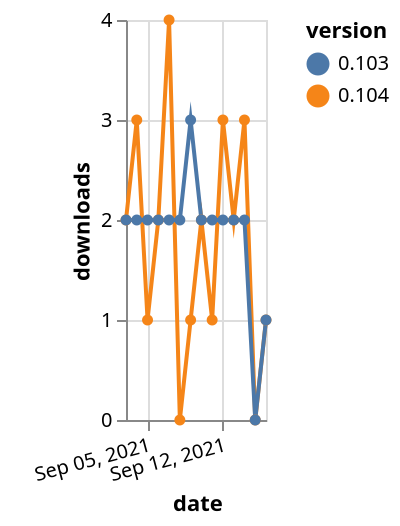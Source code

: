 {"$schema": "https://vega.github.io/schema/vega-lite/v5.json", "description": "A simple bar chart with embedded data.", "data": {"values": [{"date": "2021-09-03", "total": 257, "delta": 2, "version": "0.104"}, {"date": "2021-09-04", "total": 260, "delta": 3, "version": "0.104"}, {"date": "2021-09-05", "total": 261, "delta": 1, "version": "0.104"}, {"date": "2021-09-06", "total": 263, "delta": 2, "version": "0.104"}, {"date": "2021-09-07", "total": 267, "delta": 4, "version": "0.104"}, {"date": "2021-09-08", "total": 267, "delta": 0, "version": "0.104"}, {"date": "2021-09-09", "total": 268, "delta": 1, "version": "0.104"}, {"date": "2021-09-10", "total": 270, "delta": 2, "version": "0.104"}, {"date": "2021-09-11", "total": 271, "delta": 1, "version": "0.104"}, {"date": "2021-09-12", "total": 274, "delta": 3, "version": "0.104"}, {"date": "2021-09-13", "total": 276, "delta": 2, "version": "0.104"}, {"date": "2021-09-14", "total": 279, "delta": 3, "version": "0.104"}, {"date": "2021-09-15", "total": 279, "delta": 0, "version": "0.104"}, {"date": "2021-09-16", "total": 280, "delta": 1, "version": "0.104"}, {"date": "2021-09-03", "total": 2536, "delta": 2, "version": "0.103"}, {"date": "2021-09-04", "total": 2538, "delta": 2, "version": "0.103"}, {"date": "2021-09-05", "total": 2540, "delta": 2, "version": "0.103"}, {"date": "2021-09-06", "total": 2542, "delta": 2, "version": "0.103"}, {"date": "2021-09-07", "total": 2544, "delta": 2, "version": "0.103"}, {"date": "2021-09-08", "total": 2546, "delta": 2, "version": "0.103"}, {"date": "2021-09-09", "total": 2549, "delta": 3, "version": "0.103"}, {"date": "2021-09-10", "total": 2551, "delta": 2, "version": "0.103"}, {"date": "2021-09-11", "total": 2553, "delta": 2, "version": "0.103"}, {"date": "2021-09-12", "total": 2555, "delta": 2, "version": "0.103"}, {"date": "2021-09-13", "total": 2557, "delta": 2, "version": "0.103"}, {"date": "2021-09-14", "total": 2559, "delta": 2, "version": "0.103"}, {"date": "2021-09-15", "total": 2559, "delta": 0, "version": "0.103"}, {"date": "2021-09-16", "total": 2560, "delta": 1, "version": "0.103"}]}, "width": "container", "mark": {"type": "line", "point": {"filled": true}}, "encoding": {"x": {"field": "date", "type": "temporal", "timeUnit": "yearmonthdate", "title": "date", "axis": {"labelAngle": -15}}, "y": {"field": "delta", "type": "quantitative", "title": "downloads"}, "color": {"field": "version", "type": "nominal"}, "tooltip": {"field": "delta"}}}